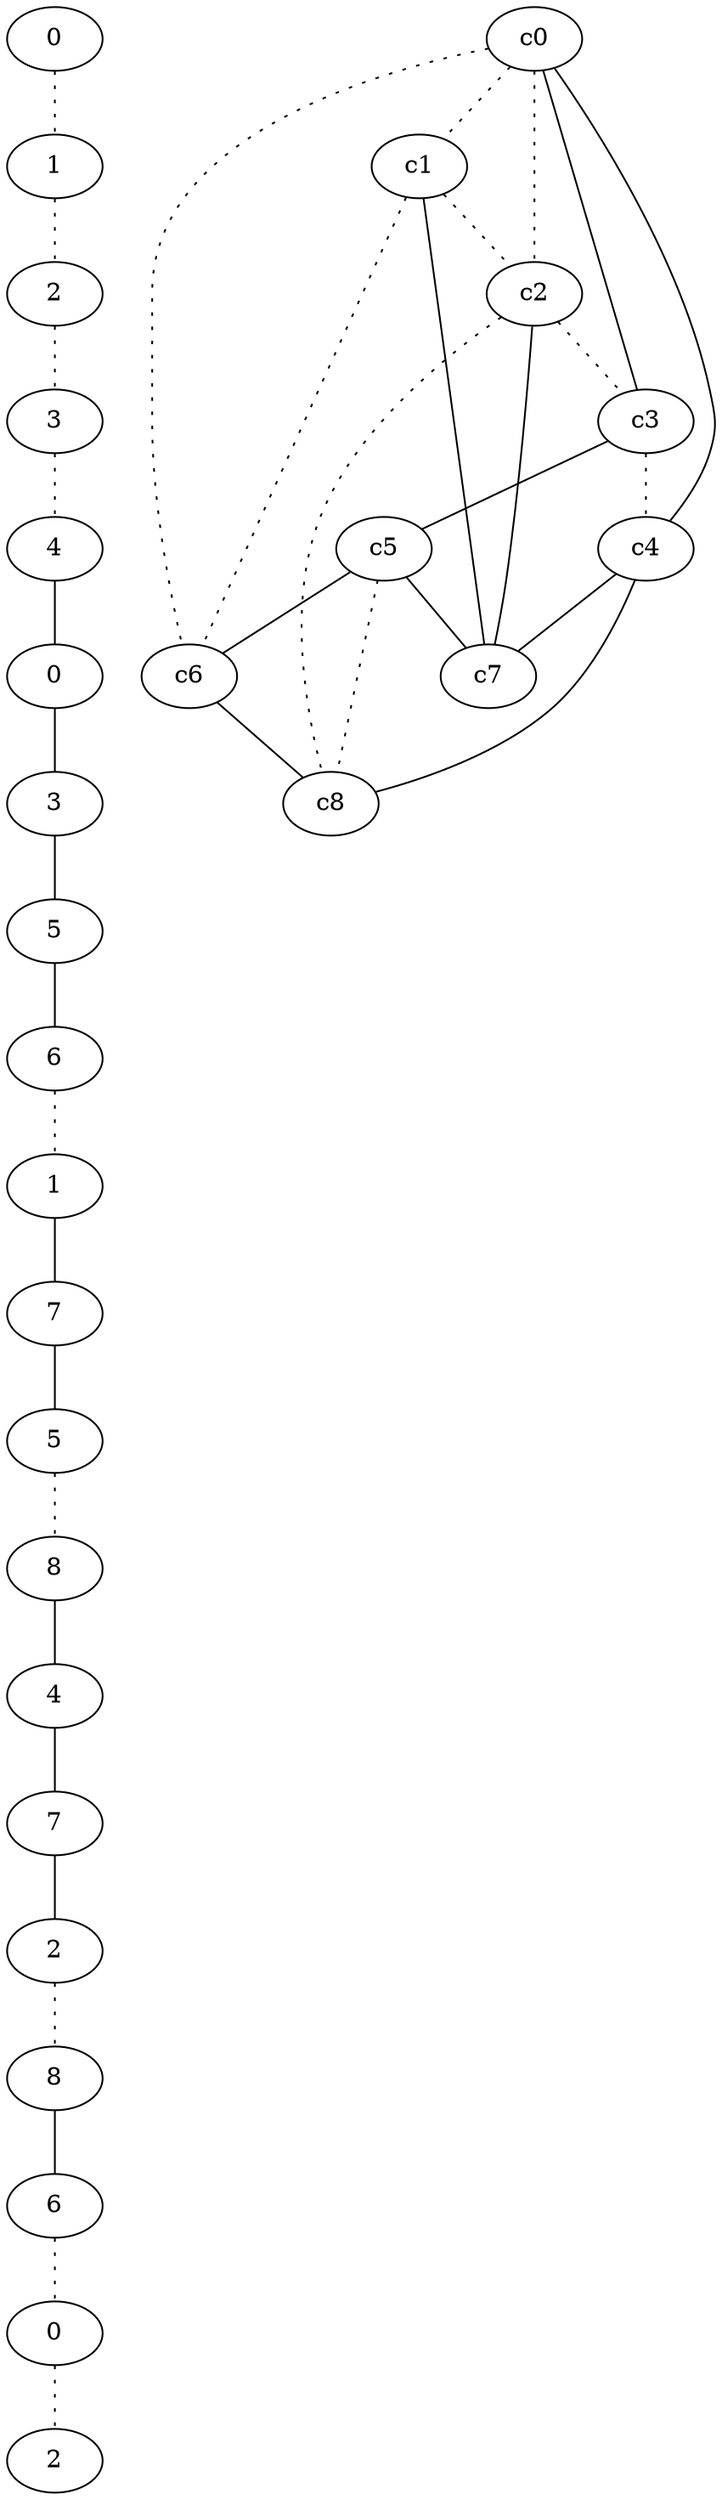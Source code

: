 graph {
a0[label=0];
a1[label=1];
a2[label=2];
a3[label=3];
a4[label=4];
a5[label=0];
a6[label=3];
a7[label=5];
a8[label=6];
a9[label=1];
a10[label=7];
a11[label=5];
a12[label=8];
a13[label=4];
a14[label=7];
a15[label=2];
a16[label=8];
a17[label=6];
a18[label=0];
a19[label=2];
a0 -- a1 [style=dotted];
a1 -- a2 [style=dotted];
a2 -- a3 [style=dotted];
a3 -- a4 [style=dotted];
a4 -- a5;
a5 -- a6;
a6 -- a7;
a7 -- a8;
a8 -- a9 [style=dotted];
a9 -- a10;
a10 -- a11;
a11 -- a12 [style=dotted];
a12 -- a13;
a13 -- a14;
a14 -- a15;
a15 -- a16 [style=dotted];
a16 -- a17;
a17 -- a18 [style=dotted];
a18 -- a19 [style=dotted];
c0 -- c1 [style=dotted];
c0 -- c2 [style=dotted];
c0 -- c3;
c0 -- c4;
c0 -- c6 [style=dotted];
c1 -- c2 [style=dotted];
c1 -- c6 [style=dotted];
c1 -- c7;
c2 -- c3 [style=dotted];
c2 -- c7;
c2 -- c8 [style=dotted];
c3 -- c4 [style=dotted];
c3 -- c5;
c4 -- c7;
c4 -- c8;
c5 -- c6;
c5 -- c7;
c5 -- c8 [style=dotted];
c6 -- c8;
}
